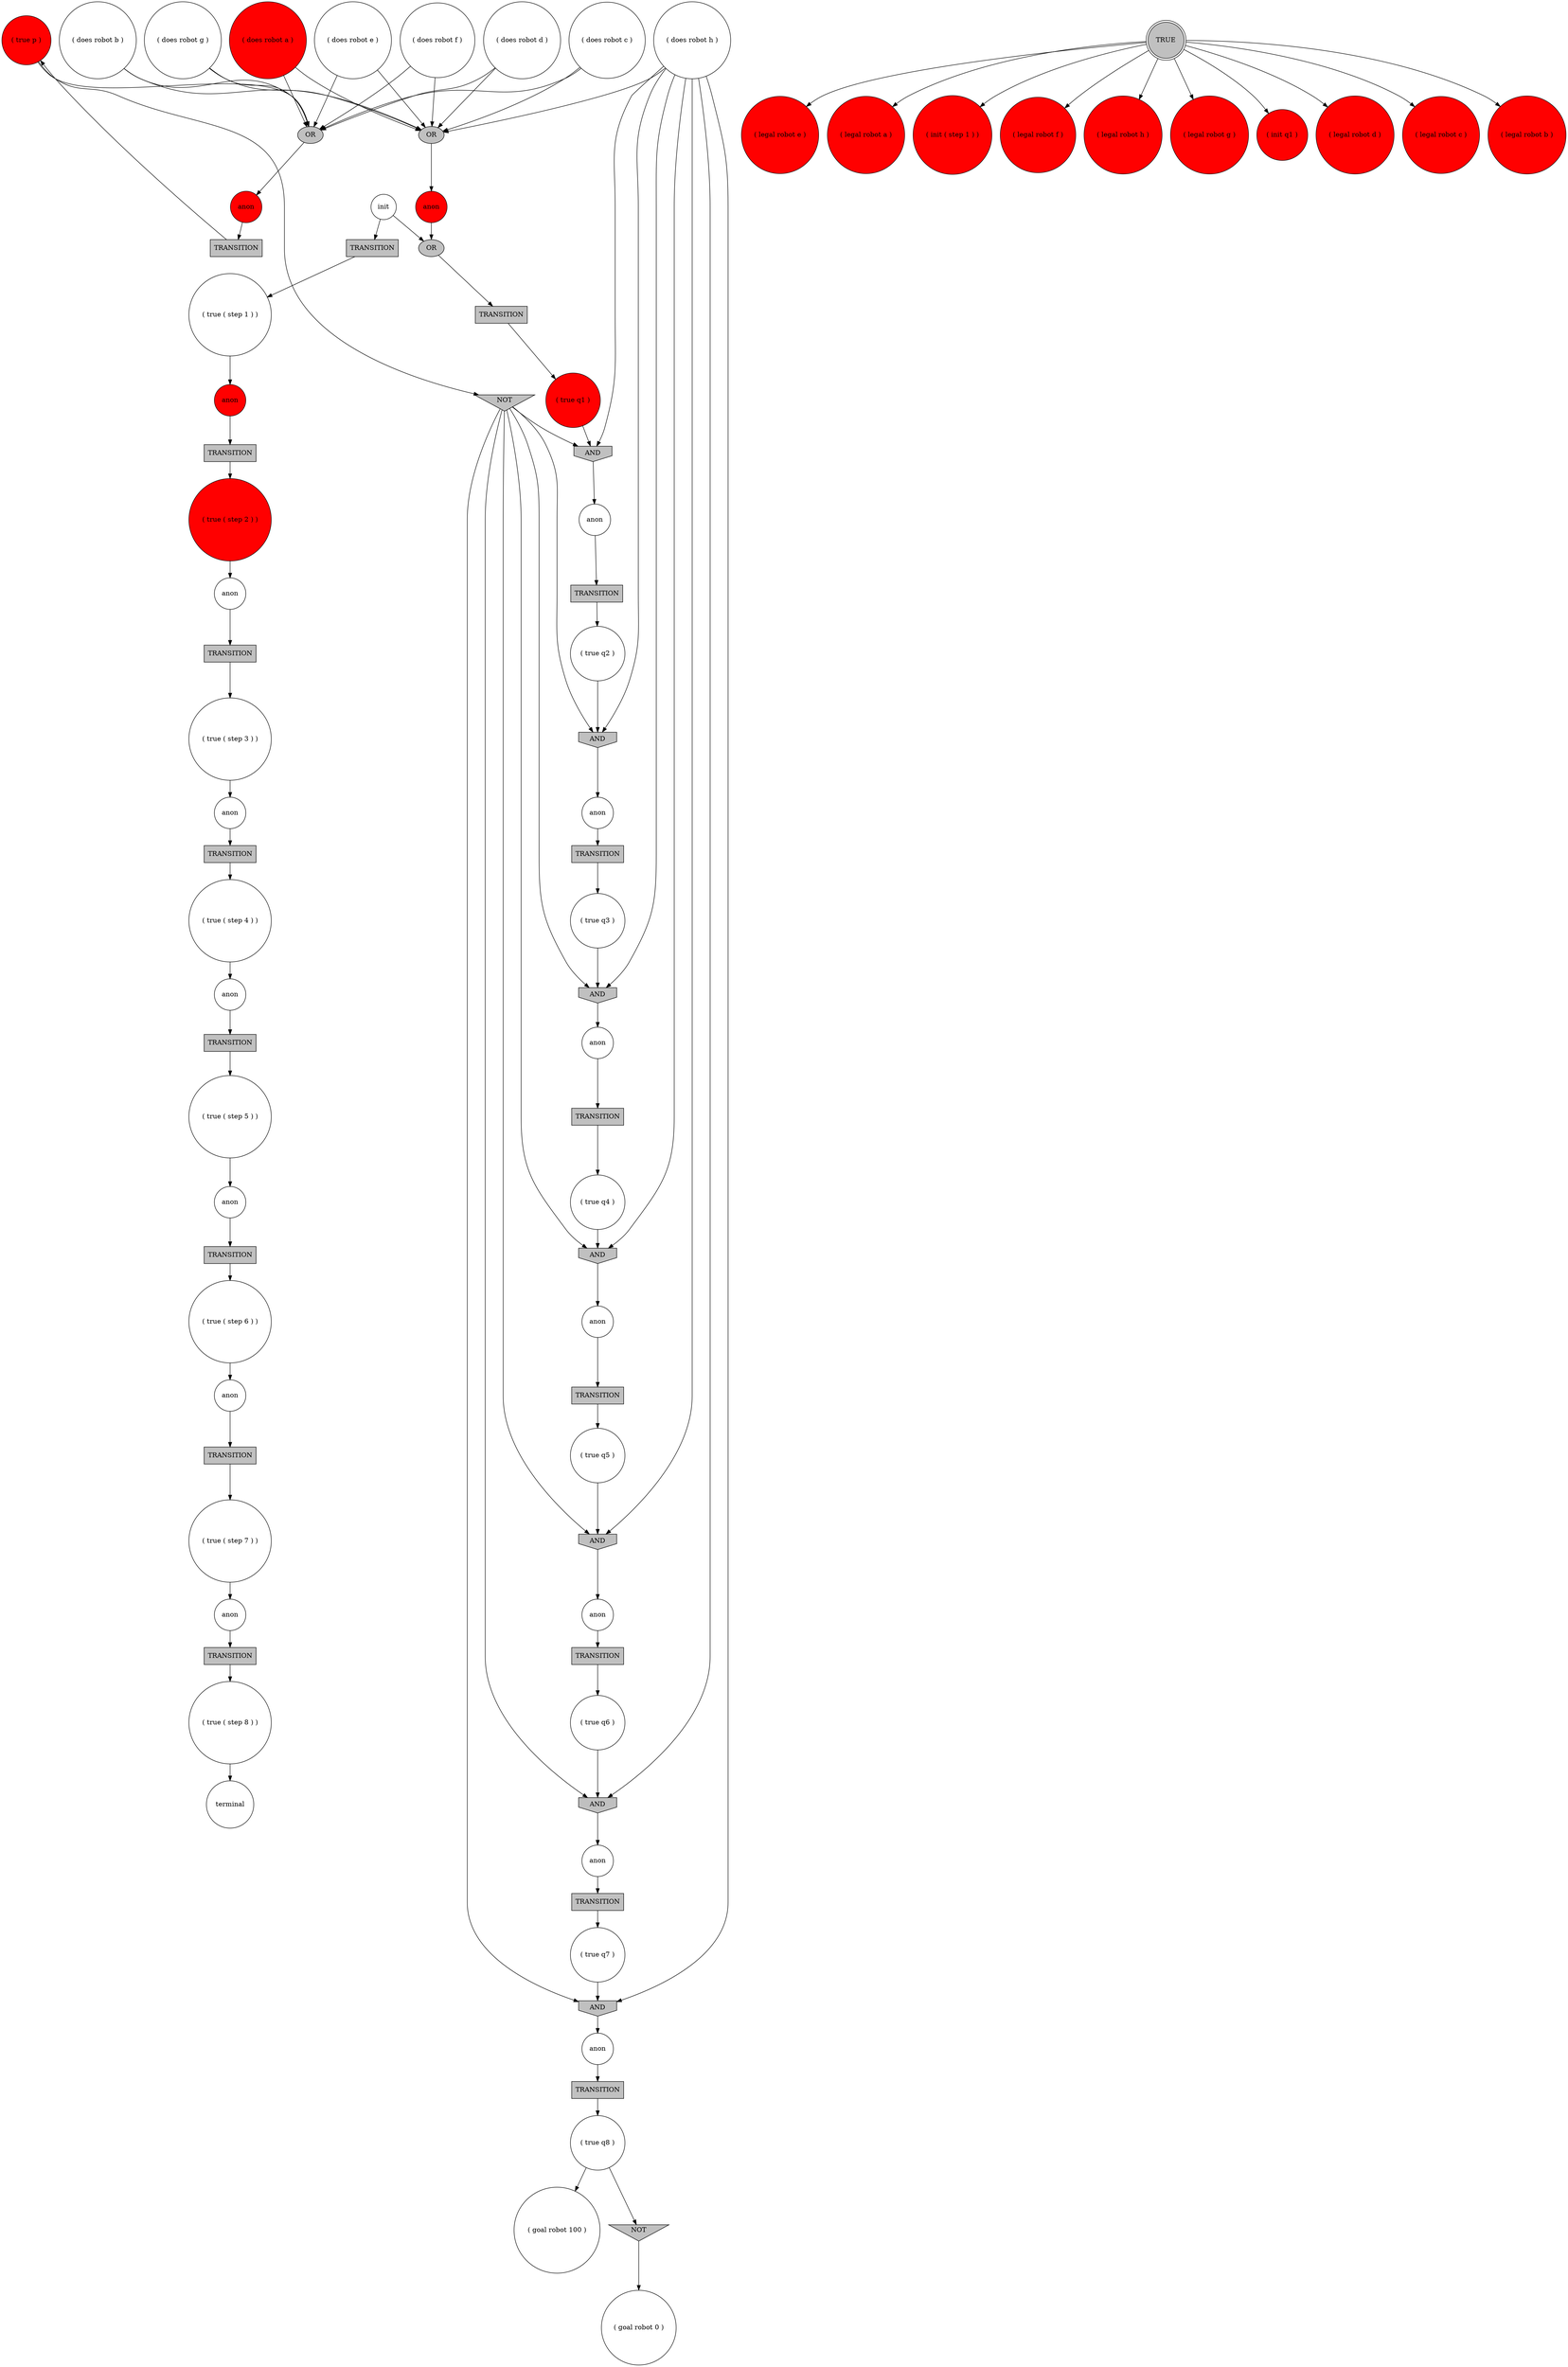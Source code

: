digraph propNet
{
	"@41b67436"[shape=circle, style= filled, fillcolor=white, label="( true ( step 8 ) )"]; "@41b67436"->"@126fd087"; 
	"@542b340"[shape=circle, style= filled, fillcolor=red, label="( legal robot e )"]; 
	"@dd40551"[shape=box, style= filled, fillcolor=grey, label="TRANSITION"]; "@dd40551"->"@60894ecf"; 
	"@754cba4b"[shape=invhouse, style= filled, fillcolor=grey, label="AND"]; "@754cba4b"->"@5e8c210"; 
	"@3921662c"[shape=doublecircle, style= filled, fillcolor=grey, label="TRUE"]; "@3921662c"->"@50123c1"; "@3921662c"->"@20546335"; "@3921662c"->"@7ed9c9e8"; "@3921662c"->"@542b340"; "@3921662c"->"@9d18702"; "@3921662c"->"@6cfa5e6"; "@3921662c"->"@2639d673"; "@3921662c"->"@27c7b77c"; "@3921662c"->"@34edb551"; "@3921662c"->"@3a2308fd"; 
	"@34ff3f6c"[shape=invhouse, style= filled, fillcolor=grey, label="AND"]; "@34ff3f6c"->"@39097852"; 
	"@55df8cca"[shape=circle, style= filled, fillcolor=red, label="anon"]; "@55df8cca"->"@274a6970"; 
	"@326af6f0"[shape=circle, style= filled, fillcolor=white, label="( goal robot 0 )"]; 
	"@4c86131d"[shape=box, style= filled, fillcolor=grey, label="TRANSITION"]; "@4c86131d"->"@ae938ab"; 
	"@42760bea"[shape=circle, style= filled, fillcolor=white, label="anon"]; "@42760bea"->"@50aea4f2"; 
	"@266c4fa"[shape=box, style= filled, fillcolor=grey, label="TRANSITION"]; "@266c4fa"->"@5505ca69"; 
	"@66d65ecb"[shape=invhouse, style= filled, fillcolor=grey, label="AND"]; "@66d65ecb"->"@4095eb44"; 
	"@2f6ad74b"[shape=circle, style= filled, fillcolor=white, label="( true q4 )"]; "@2f6ad74b"->"@7b1efee5"; 
	"@4ef149d3"[shape=invhouse, style= filled, fillcolor=grey, label="AND"]; "@4ef149d3"->"@42760bea"; 
	"@6de8efcc"[shape=circle, style= filled, fillcolor=white, label="anon"]; "@6de8efcc"->"@266c4fa"; 
	"@592fdc8a"[shape=circle, style= filled, fillcolor=red, label="anon"]; "@592fdc8a"->"@7d429fa2"; 
	"@27f182d7"[shape=circle, style= filled, fillcolor=red, label="( true p )"]; "@27f182d7"->"@2e3bfe73"; "@27f182d7"->"@6c7e43d7"; 
	"@60c9936e"[shape=circle, style= filled, fillcolor=white, label="( true q8 )"]; "@60c9936e"->"@5c4d8799"; "@60c9936e"->"@30d0e016"; 
	"@6c7e43d7"[shape=ellipse, style= filled, fillcolor=grey, label="OR"]; "@6c7e43d7"->"@4b92195e"; 
	"@6cfa5e6"[shape=circle, style= filled, fillcolor=red, label="( legal robot g )"]; 
	"@10b2df1b"[shape=box, style= filled, fillcolor=grey, label="TRANSITION"]; "@10b2df1b"->"@76583eb8"; 
	"@7376755a"[shape=box, style= filled, fillcolor=grey, label="TRANSITION"]; "@7376755a"->"@4a53272b"; 
	"@7ed9c9e8"[shape=circle, style= filled, fillcolor=red, label="( legal robot f )"]; 
	"@bf6b0c2"[shape=box, style= filled, fillcolor=grey, label="TRANSITION"]; "@bf6b0c2"->"@117f5fbd"; 
	"@5d503565"[shape=invhouse, style= filled, fillcolor=grey, label="AND"]; "@5d503565"->"@1caea07c"; 
	"@626ec654"[shape=circle, style= filled, fillcolor=red, label="( does robot a )"]; "@626ec654"->"@2b16ea52"; "@626ec654"->"@6c7e43d7"; 
	"@274a6970"[shape=box, style= filled, fillcolor=grey, label="TRANSITION"]; "@274a6970"->"@2b3cc3f8"; 
	"@3921579b"[shape=box, style= filled, fillcolor=grey, label="TRANSITION"]; "@3921579b"->"@513511fc"; 
	"@27c7b77c"[shape=circle, style= filled, fillcolor=red, label="( legal robot d )"]; 
	"@34edb551"[shape=circle, style= filled, fillcolor=red, label="( legal robot c )"]; 
	"@6c48979"[shape=circle, style= filled, fillcolor=white, label="anon"]; "@6c48979"->"@7376755a"; 
	"@692a3b14"[shape=circle, style= filled, fillcolor=white, label="anon"]; "@692a3b14"->"@4c86131d"; 
	"@50123c1"[shape=circle, style= filled, fillcolor=red, label="( legal robot a )"]; 
	"@ae938ab"[shape=circle, style= filled, fillcolor=white, label="( true ( step 7 ) )"]; "@ae938ab"->"@4c8762d2"; 
	"@117f5fbd"[shape=circle, style= filled, fillcolor=white, label="( true ( step 6 ) )"]; "@117f5fbd"->"@692a3b14"; 
	"@2b3cc3f8"[shape=circle, style= filled, fillcolor=red, label="( true ( step 2 ) )"]; "@2b3cc3f8"->"@27d44dbd"; 
	"@2b16ea52"[shape=ellipse, style= filled, fillcolor=grey, label="OR"]; "@2b16ea52"->"@592fdc8a"; 
	"@60894ecf"[shape=circle, style= filled, fillcolor=white, label="( true ( step 3 ) )"]; "@60894ecf"->"@6de8efcc"; 
	"@30d0e016"[shape=invtriangle, style= filled, fillcolor=grey, label="NOT"]; "@30d0e016"->"@326af6f0"; 
	"@2e3bfe73"[shape=invtriangle, style= filled, fillcolor=grey, label="NOT"]; "@2e3bfe73"->"@4ef149d3"; "@2e3bfe73"->"@34ff3f6c"; "@2e3bfe73"->"@5d503565"; "@2e3bfe73"->"@754cba4b"; "@2e3bfe73"->"@5b6d9304"; "@2e3bfe73"->"@7b1efee5"; "@2e3bfe73"->"@66d65ecb"; 
	"@513511fc"[shape=circle, style= filled, fillcolor=white, label="( true q5 )"]; "@513511fc"->"@5d503565"; 
	"@6d536d1a"[shape=circle, style= filled, fillcolor=white, label="( does robot e )"]; "@6d536d1a"->"@2b16ea52"; "@6d536d1a"->"@6c7e43d7"; 
	"@2639d673"[shape=circle, style= filled, fillcolor=red, label="( init q1 )"]; 
	"@4b92195e"[shape=circle, style= filled, fillcolor=red, label="anon"]; "@4b92195e"->"@79a1fc72"; 
	"@3be801a5"[shape=circle, style= filled, fillcolor=red, label="( true q1 )"]; "@3be801a5"->"@4ef149d3"; 
	"@2c4c5b01"[shape=box, style= filled, fillcolor=grey, label="TRANSITION"]; "@2c4c5b01"->"@1624d35a"; 
	"@76e2f82c"[shape=circle, style= filled, fillcolor=white, label="( does robot f )"]; "@76e2f82c"->"@2b16ea52"; "@76e2f82c"->"@6c7e43d7"; 
	"@55441515"[shape=circle, style= filled, fillcolor=white, label="( does robot h )"]; "@55441515"->"@4ef149d3"; "@55441515"->"@34ff3f6c"; "@55441515"->"@2b16ea52"; "@55441515"->"@5d503565"; "@55441515"->"@754cba4b"; "@55441515"->"@5b6d9304"; "@55441515"->"@7b1efee5"; "@55441515"->"@66d65ecb"; 
	"@4095eb44"[shape=circle, style= filled, fillcolor=white, label="anon"]; "@4095eb44"->"@6990aacb"; 
	"@da34272"[shape=circle, style= filled, fillcolor=white, label="anon"]; "@da34272"->"@bf6b0c2"; 
	"@1caea07c"[shape=circle, style= filled, fillcolor=white, label="anon"]; "@1caea07c"->"@158bd77f"; 
	"@6858cf8b"[shape=circle, style= filled, fillcolor=white, label="( true q6 )"]; "@6858cf8b"->"@34ff3f6c"; 
	"@79a1fc72"[shape=box, style= filled, fillcolor=grey, label="TRANSITION"]; "@79a1fc72"->"@27f182d7"; 
	"@9d18702"[shape=circle, style= filled, fillcolor=red, label="( legal robot h )"]; 
	"@5c4d8799"[shape=circle, style= filled, fillcolor=white, label="( goal robot 100 )"]; 
	"@4c8762d2"[shape=circle, style= filled, fillcolor=white, label="anon"]; "@4c8762d2"->"@4aa8973"; 
	"@31b7dae0"[shape=circle, style= filled, fillcolor=white, label="( true q2 )"]; "@31b7dae0"->"@754cba4b"; 
	"@4aa8973"[shape=box, style= filled, fillcolor=grey, label="TRANSITION"]; "@4aa8973"->"@41b67436"; 
	"@39097852"[shape=circle, style= filled, fillcolor=white, label="anon"]; "@39097852"->"@2c4c5b01"; 
	"@6990aacb"[shape=box, style= filled, fillcolor=grey, label="TRANSITION"]; "@6990aacb"->"@2f6ad74b"; 
	"@50aea4f2"[shape=box, style= filled, fillcolor=grey, label="TRANSITION"]; "@50aea4f2"->"@31b7dae0"; 
	"@702663fb"[shape=circle, style= filled, fillcolor=white, label="anon"]; "@702663fb"->"@2625c7da"; 
	"@b3d5963"[shape=circle, style= filled, fillcolor=white, label="( does robot d )"]; "@b3d5963"->"@2b16ea52"; "@b3d5963"->"@6c7e43d7"; 
	"@3a2308fd"[shape=circle, style= filled, fillcolor=red, label="( legal robot b )"]; 
	"@6efbff24"[shape=circle, style= filled, fillcolor=white, label="( true ( step 1 ) )"]; "@6efbff24"->"@55df8cca"; 
	"@76583eb8"[shape=circle, style= filled, fillcolor=white, label="( true q3 )"]; "@76583eb8"->"@66d65ecb"; 
	"@572cc5cc"[shape=circle, style= filled, fillcolor=white, label="anon"]; "@572cc5cc"->"@3921579b"; 
	"@7d429fa2"[shape=ellipse, style= filled, fillcolor=grey, label="OR"]; "@7d429fa2"->"@208109e2"; 
	"@20546335"[shape=circle, style= filled, fillcolor=red, label="( init ( step 1 ) )"]; 
	"@208109e2"[shape=box, style= filled, fillcolor=grey, label="TRANSITION"]; "@208109e2"->"@3be801a5"; 
	"@36399f5a"[shape=circle, style= filled, fillcolor=white, label="init"]; "@36399f5a"->"@7d429fa2"; "@36399f5a"->"@3e2a8550"; 
	"@186a228c"[shape=circle, style= filled, fillcolor=white, label="( does robot c )"]; "@186a228c"->"@2b16ea52"; "@186a228c"->"@6c7e43d7"; 
	"@72cd8c25"[shape=circle, style= filled, fillcolor=white, label="( does robot b )"]; "@72cd8c25"->"@2b16ea52"; "@72cd8c25"->"@6c7e43d7"; 
	"@126fd087"[shape=circle, style= filled, fillcolor=white, label="terminal"]; 
	"@27d44dbd"[shape=circle, style= filled, fillcolor=white, label="anon"]; "@27d44dbd"->"@dd40551"; 
	"@5b6d9304"[shape=invhouse, style= filled, fillcolor=grey, label="AND"]; "@5b6d9304"->"@702663fb"; 
	"@5505ca69"[shape=circle, style= filled, fillcolor=white, label="( true ( step 4 ) )"]; "@5505ca69"->"@6c48979"; 
	"@79a0bad2"[shape=circle, style= filled, fillcolor=white, label="( does robot g )"]; "@79a0bad2"->"@2b16ea52"; "@79a0bad2"->"@6c7e43d7"; 
	"@158bd77f"[shape=box, style= filled, fillcolor=grey, label="TRANSITION"]; "@158bd77f"->"@6858cf8b"; 
	"@4a53272b"[shape=circle, style= filled, fillcolor=white, label="( true ( step 5 ) )"]; "@4a53272b"->"@da34272"; 
	"@5e8c210"[shape=circle, style= filled, fillcolor=white, label="anon"]; "@5e8c210"->"@10b2df1b"; 
	"@3e2a8550"[shape=box, style= filled, fillcolor=grey, label="TRANSITION"]; "@3e2a8550"->"@6efbff24"; 
	"@7b1efee5"[shape=invhouse, style= filled, fillcolor=grey, label="AND"]; "@7b1efee5"->"@572cc5cc"; 
	"@1624d35a"[shape=circle, style= filled, fillcolor=white, label="( true q7 )"]; "@1624d35a"->"@5b6d9304"; 
	"@2625c7da"[shape=box, style= filled, fillcolor=grey, label="TRANSITION"]; "@2625c7da"->"@60c9936e"; 
}